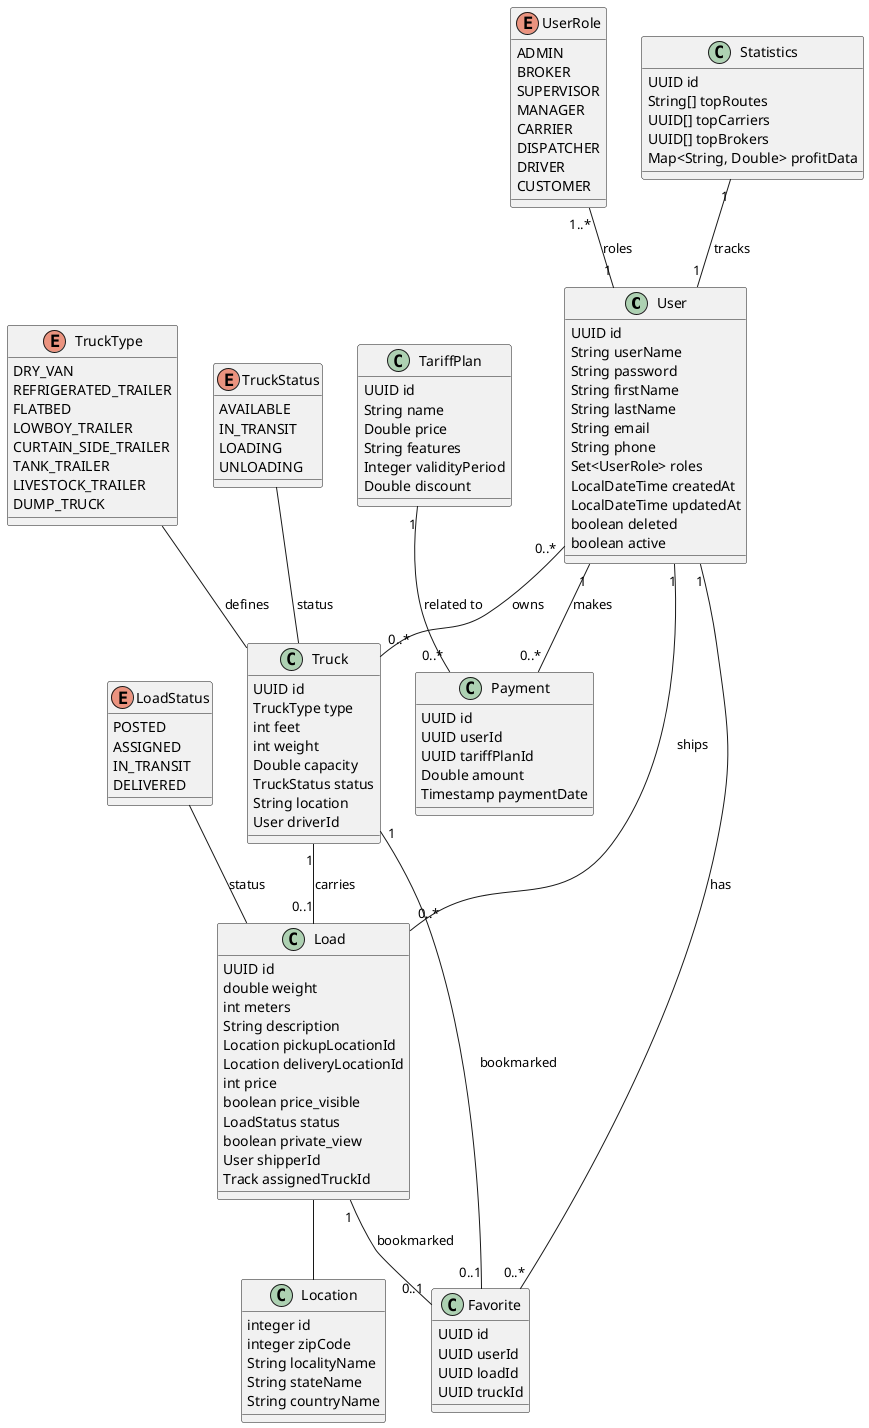 @startuml

class User {
    UUID id
    String userName
    String password
    String firstName
    String lastName
    String email
    String phone
    Set<UserRole> roles
    LocalDateTime createdAt
    LocalDateTime updatedAt
    boolean deleted
    boolean active
}

enum UserRole {
    ADMIN
    BROKER
    SUPERVISOR
    MANAGER
    CARRIER
    DISPATCHER
    DRIVER
    CUSTOMER
}

class Truck {
    UUID id
    TruckType type
    int feet
    int weight
    Double capacity
    TruckStatus status
    String location
    User driverId
}

class Load {
    UUID id
    double weight
    int meters
    String description
    Location pickupLocationId
    Location deliveryLocationId
    int price
    boolean price_visible
    LoadStatus status
    boolean private_view
    User shipperId
    Track assignedTruckId
}

class Location {
    integer id
    integer zipCode
    String localityName
    String stateName
    String countryName
}

class TariffPlan {
    UUID id
    String name
    Double price
    String features
    Integer validityPeriod
    Double discount
}

class Payment {
    UUID id
    UUID userId
    UUID tariffPlanId
    Double amount
    Timestamp paymentDate
}

class Favorite {
    UUID id
    UUID userId
    UUID loadId
    UUID truckId
}

class Statistics {
    UUID id
    String[] topRoutes
    UUID[] topCarriers
    UUID[] topBrokers
    Map<String, Double> profitData
}

enum TruckStatus {
    AVAILABLE
    IN_TRANSIT
    LOADING
    UNLOADING
}

enum LoadStatus {
    POSTED
    ASSIGNED
    IN_TRANSIT
    DELIVERED
}

enum TruckType {
    DRY_VAN
    REFRIGERATED_TRAILER
    FLATBED
    LOWBOY_TRAILER
    CURTAIN_SIDE_TRAILER
    TANK_TRAILER
    LIVESTOCK_TRAILER
    DUMP_TRUCK
}

User "0..*" -- "0..*" Truck : owns
User "1" -- "0..*" Load : ships
Truck "1" -- "0..1" Load : carries
User "1" -- "0..*" Payment : makes
TariffPlan "1" -- "0..*" Payment : related to
User "1" -- "0..*" Favorite : has
Load "1" -- "0..1" Favorite : bookmarked
Load  -- Location
Truck "1" -- "0..1" Favorite : bookmarked
Statistics "1" -- "1" User : tracks

TruckType -- Truck : defines
LoadStatus -- Load : status
TruckStatus -- Truck : status
UserRole "1..*" -- "1" User : roles

@enduml
